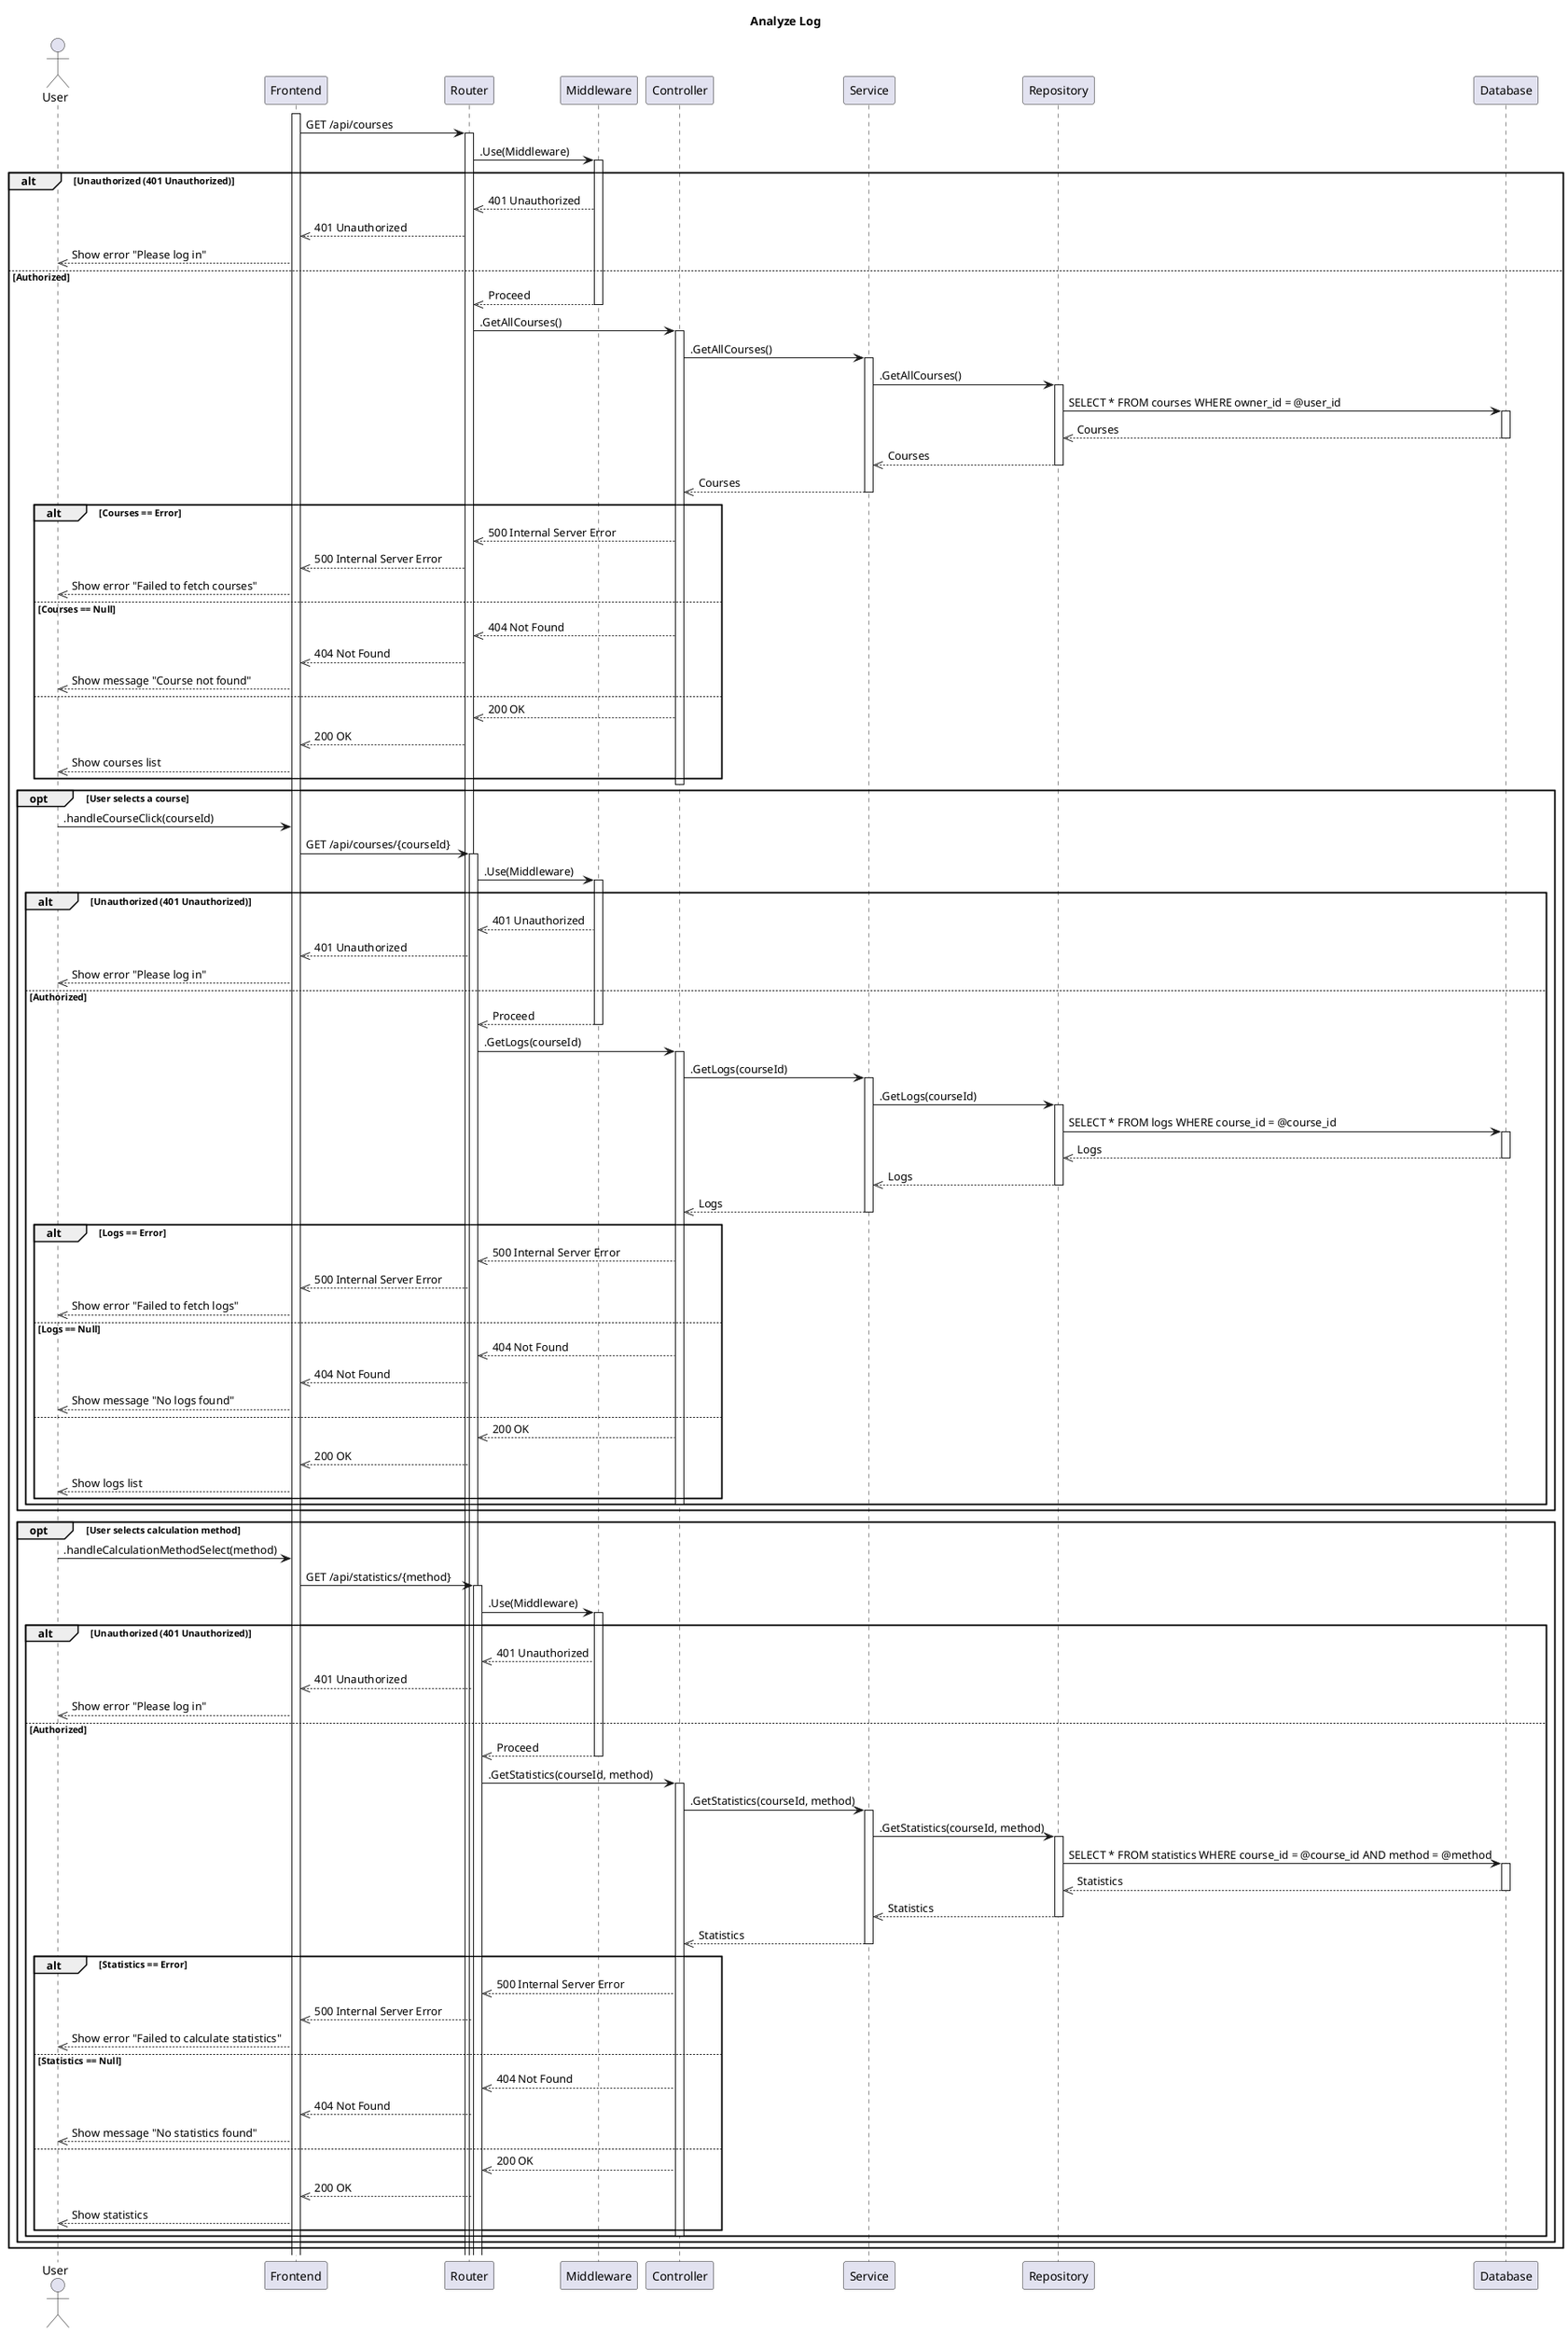 @startuml SequenceDiagram
title Analyze Log

actor User

activate Frontend

Frontend -> Router: GET /api/courses
activate Router

Router -> Middleware: .Use(Middleware)
activate Middleware

alt Unauthorized (401 Unauthorized)
    Middleware -->> Router: 401 Unauthorized
    Router -->> Frontend: 401 Unauthorized
    Frontend -->> User: Show error "Please log in"
else Authorized
    Middleware -->> Router: Proceed
    deactivate Middleware
    Router -> Controller: .GetAllCourses()
    activate Controller
    Controller -> Service: .GetAllCourses()
    activate Service
    Service -> Repository: .GetAllCourses()
    activate Repository
    Repository -> Database: SELECT * FROM courses WHERE owner_id = @user_id
    activate Database
    Database -->> Repository : Courses
    deactivate Database
    Repository -->> Service : Courses
    deactivate Repository
    Service -->> Controller : Courses
    deactivate Service
    alt Courses == Error
        Controller -->> Router : 500 Internal Server Error
        Router -->> Frontend : 500 Internal Server Error
        Frontend -->> User : Show error "Failed to fetch courses"
    else Courses == Null
        Controller -->> Router : 404 Not Found
        Router -->> Frontend : 404 Not Found
        Frontend -->> User : Show message "Course not found"
    else
        Controller -->> Router : 200 OK
        Router -->> Frontend : 200 OK
        Frontend -->> User : Show courses list
    end
    deactivate Controller

    opt User selects a course
        User -> Frontend: .handleCourseClick(courseId)
        Frontend -> Router: GET /api/courses/{courseId}
        activate Router
        Router -> Middleware: .Use(Middleware)
        activate Middleware
        alt Unauthorized (401 Unauthorized)
            Middleware -->> Router: 401 Unauthorized
            Router -->> Frontend: 401 Unauthorized
            Frontend -->> User: Show error "Please log in"
        else Authorized
            Middleware -->> Router: Proceed
            deactivate Middleware
            Router -> Controller: .GetLogs(courseId)
            activate Controller
            Controller -> Service: .GetLogs(courseId)
            activate Service
            Service -> Repository: .GetLogs(courseId)
            activate Repository
            Repository -> Database: SELECT * FROM logs WHERE course_id = @course_id
            activate Database
            Database -->> Repository : Logs
            deactivate Database
            Repository -->> Service : Logs
            deactivate Repository
            Service -->> Controller : Logs
            deactivate Service
            alt Logs == Error
                Controller -->> Router : 500 Internal Server Error
                Router -->> Frontend : 500 Internal Server Error
                Frontend -->> User : Show error "Failed to fetch logs"
            else Logs == Null
                Controller -->> Router : 404 Not Found
                Router -->> Frontend : 404 Not Found
                Frontend -->> User : Show message "No logs found"
            else
                Controller -->> Router : 200 OK
                Router -->> Frontend : 200 OK
                Frontend -->> User : Show logs list
            end
            deactivate Controller
        end
    end

    opt User selects calculation method
        User -> Frontend: .handleCalculationMethodSelect(method)
        Frontend -> Router: GET /api/statistics/{method}
        activate Router
        Router -> Middleware: .Use(Middleware)
        activate Middleware
        alt Unauthorized (401 Unauthorized)
            Middleware -->> Router: 401 Unauthorized
            Router -->> Frontend: 401 Unauthorized
            Frontend -->> User: Show error "Please log in"
        else Authorized
            Middleware -->> Router: Proceed
            deactivate Middleware
            Router -> Controller: .GetStatistics(courseId, method)
            activate Controller
            Controller -> Service: .GetStatistics(courseId, method)
            activate Service
            Service -> Repository: .GetStatistics(courseId, method)
            activate Repository
            Repository -> Database: SELECT * FROM statistics WHERE course_id = @course_id AND method = @method
            activate Database
            Database -->> Repository : Statistics
            deactivate Database
            Repository -->> Service : Statistics
            deactivate Repository
            Service -->> Controller : Statistics
            deactivate Service
            alt Statistics == Error
                Controller -->> Router : 500 Internal Server Error
                Router -->> Frontend : 500 Internal Server Error
                Frontend -->> User : Show error "Failed to calculate statistics"
            else Statistics == Null
                Controller -->> Router : 404 Not Found
                Router -->> Frontend : 404 Not Found
                Frontend -->> User : Show message "No statistics found"
            else
                Controller -->> Router : 200 OK
                Router -->> Frontend : 200 OK
                Frontend -->> User : Show statistics
            end
            deactivate Controller
        end
    end
end

@enduml
